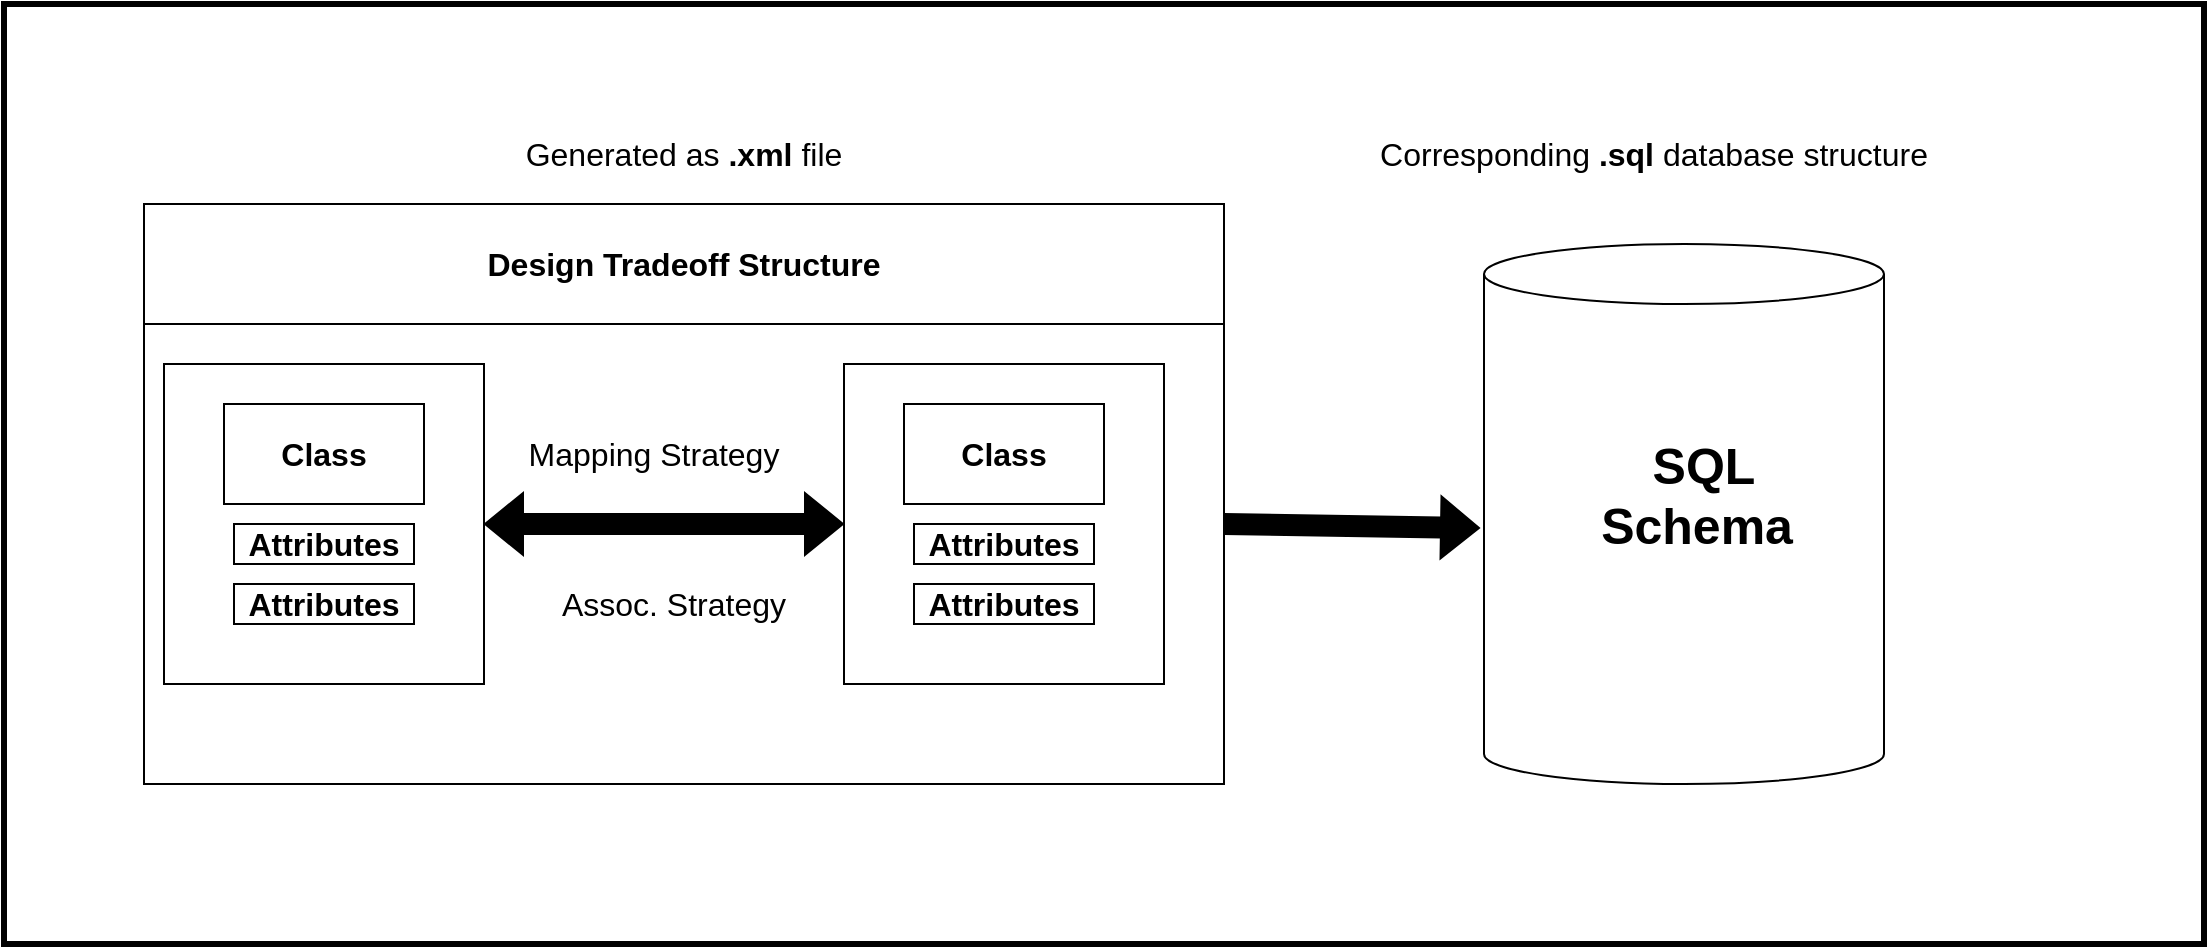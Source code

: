 <mxfile version="20.8.16" type="device"><diagram name="Page-1" id="zKdEh-NTdP3ue--shhaE"><mxGraphModel dx="1272" dy="811" grid="1" gridSize="10" guides="1" tooltips="1" connect="1" arrows="1" fold="1" page="1" pageScale="1" pageWidth="850" pageHeight="1100" math="0" shadow="0"><root><mxCell id="0"/><mxCell id="1" parent="0"/><mxCell id="gVpX4CW-YgmEvKyAAhAR-1" value="&lt;font style=&quot;font-size: 16px;&quot;&gt;Design Tradeoff Structure&lt;/font&gt;" style="swimlane;whiteSpace=wrap;html=1;startSize=60;" vertex="1" parent="1"><mxGeometry x="200" y="110" width="540" height="290" as="geometry"/></mxCell><mxCell id="gVpX4CW-YgmEvKyAAhAR-3" value="" style="whiteSpace=wrap;html=1;aspect=fixed;fontSize=16;" vertex="1" parent="gVpX4CW-YgmEvKyAAhAR-1"><mxGeometry x="10" y="80" width="160" height="160" as="geometry"/></mxCell><mxCell id="gVpX4CW-YgmEvKyAAhAR-2" value="&lt;b&gt;Class&lt;/b&gt;" style="rounded=0;whiteSpace=wrap;html=1;fontSize=16;" vertex="1" parent="gVpX4CW-YgmEvKyAAhAR-1"><mxGeometry x="40" y="100" width="100" height="50" as="geometry"/></mxCell><mxCell id="gVpX4CW-YgmEvKyAAhAR-4" value="&lt;b&gt;Attributes&lt;/b&gt;" style="rounded=0;whiteSpace=wrap;html=1;fontSize=16;" vertex="1" parent="gVpX4CW-YgmEvKyAAhAR-1"><mxGeometry x="45" y="160" width="90" height="20" as="geometry"/></mxCell><mxCell id="gVpX4CW-YgmEvKyAAhAR-9" value="&lt;b&gt;Attributes&lt;/b&gt;" style="rounded=0;whiteSpace=wrap;html=1;fontSize=16;" vertex="1" parent="gVpX4CW-YgmEvKyAAhAR-1"><mxGeometry x="45" y="190" width="90" height="20" as="geometry"/></mxCell><mxCell id="gVpX4CW-YgmEvKyAAhAR-11" value="" style="whiteSpace=wrap;html=1;aspect=fixed;fontSize=16;" vertex="1" parent="gVpX4CW-YgmEvKyAAhAR-1"><mxGeometry x="350" y="80" width="160" height="160" as="geometry"/></mxCell><mxCell id="gVpX4CW-YgmEvKyAAhAR-12" value="&lt;b&gt;Class&lt;/b&gt;" style="rounded=0;whiteSpace=wrap;html=1;fontSize=16;" vertex="1" parent="gVpX4CW-YgmEvKyAAhAR-1"><mxGeometry x="380" y="100" width="100" height="50" as="geometry"/></mxCell><mxCell id="gVpX4CW-YgmEvKyAAhAR-13" value="&lt;b&gt;Attributes&lt;/b&gt;" style="rounded=0;whiteSpace=wrap;html=1;fontSize=16;" vertex="1" parent="gVpX4CW-YgmEvKyAAhAR-1"><mxGeometry x="385" y="160" width="90" height="20" as="geometry"/></mxCell><mxCell id="gVpX4CW-YgmEvKyAAhAR-14" value="&lt;b&gt;Attributes&lt;/b&gt;" style="rounded=0;whiteSpace=wrap;html=1;fontSize=16;" vertex="1" parent="gVpX4CW-YgmEvKyAAhAR-1"><mxGeometry x="385" y="190" width="90" height="20" as="geometry"/></mxCell><mxCell id="gVpX4CW-YgmEvKyAAhAR-15" value="" style="shape=flexArrow;endArrow=classic;startArrow=classic;html=1;rounded=0;fontSize=16;exitX=1;exitY=0.5;exitDx=0;exitDy=0;entryX=0;entryY=0.5;entryDx=0;entryDy=0;fillColor=#000000;" edge="1" parent="gVpX4CW-YgmEvKyAAhAR-1" source="gVpX4CW-YgmEvKyAAhAR-3" target="gVpX4CW-YgmEvKyAAhAR-11"><mxGeometry width="100" height="100" relative="1" as="geometry"><mxPoint x="190" y="220" as="sourcePoint"/><mxPoint x="290" y="120" as="targetPoint"/></mxGeometry></mxCell><mxCell id="gVpX4CW-YgmEvKyAAhAR-16" value="Mapping Strategy" style="text;html=1;strokeColor=none;fillColor=none;align=center;verticalAlign=middle;whiteSpace=wrap;rounded=0;fontSize=16;" vertex="1" parent="gVpX4CW-YgmEvKyAAhAR-1"><mxGeometry x="190" y="110" width="130" height="30" as="geometry"/></mxCell><mxCell id="gVpX4CW-YgmEvKyAAhAR-17" value="Assoc. Strategy" style="text;html=1;strokeColor=none;fillColor=none;align=center;verticalAlign=middle;whiteSpace=wrap;rounded=0;fontSize=16;" vertex="1" parent="gVpX4CW-YgmEvKyAAhAR-1"><mxGeometry x="200" y="185" width="130" height="30" as="geometry"/></mxCell><mxCell id="gVpX4CW-YgmEvKyAAhAR-18" value="Generated as &lt;b&gt;.xml&lt;/b&gt; file" style="text;html=1;strokeColor=none;fillColor=none;align=center;verticalAlign=middle;whiteSpace=wrap;rounded=0;fontSize=16;" vertex="1" parent="1"><mxGeometry x="300" y="70" width="340" height="30" as="geometry"/></mxCell><mxCell id="gVpX4CW-YgmEvKyAAhAR-21" value="" style="shape=cylinder3;whiteSpace=wrap;html=1;boundedLbl=1;backgroundOutline=1;size=15;fontSize=16;" vertex="1" parent="1"><mxGeometry x="870" y="130" width="200" height="270" as="geometry"/></mxCell><mxCell id="gVpX4CW-YgmEvKyAAhAR-22" value="Corresponding&amp;nbsp;&lt;b&gt;.sql&lt;/b&gt;&amp;nbsp;database structure" style="text;html=1;strokeColor=none;fillColor=none;align=center;verticalAlign=middle;whiteSpace=wrap;rounded=0;fontSize=16;" vertex="1" parent="1"><mxGeometry x="785" y="70" width="340" height="30" as="geometry"/></mxCell><mxCell id="gVpX4CW-YgmEvKyAAhAR-23" value="&lt;b style=&quot;font-size: 25px;&quot;&gt;SQL&lt;br&gt;Schema&amp;nbsp;&lt;/b&gt;" style="text;html=1;strokeColor=none;fillColor=none;align=center;verticalAlign=middle;whiteSpace=wrap;rounded=0;fontSize=16;" vertex="1" parent="1"><mxGeometry x="920" y="240" width="120" height="30" as="geometry"/></mxCell><mxCell id="gVpX4CW-YgmEvKyAAhAR-24" value="" style="shape=flexArrow;endArrow=classic;html=1;rounded=0;fontSize=25;fillColor=#000000;entryX=-0.01;entryY=0.526;entryDx=0;entryDy=0;entryPerimeter=0;" edge="1" parent="1" target="gVpX4CW-YgmEvKyAAhAR-21"><mxGeometry width="50" height="50" relative="1" as="geometry"><mxPoint x="740" y="270" as="sourcePoint"/><mxPoint x="830" y="260" as="targetPoint"/></mxGeometry></mxCell><mxCell id="gVpX4CW-YgmEvKyAAhAR-27" value="" style="rounded=0;whiteSpace=wrap;html=1;fontSize=25;fillColor=none;strokeWidth=3;" vertex="1" parent="1"><mxGeometry x="130" y="10" width="1100" height="470" as="geometry"/></mxCell></root></mxGraphModel></diagram></mxfile>